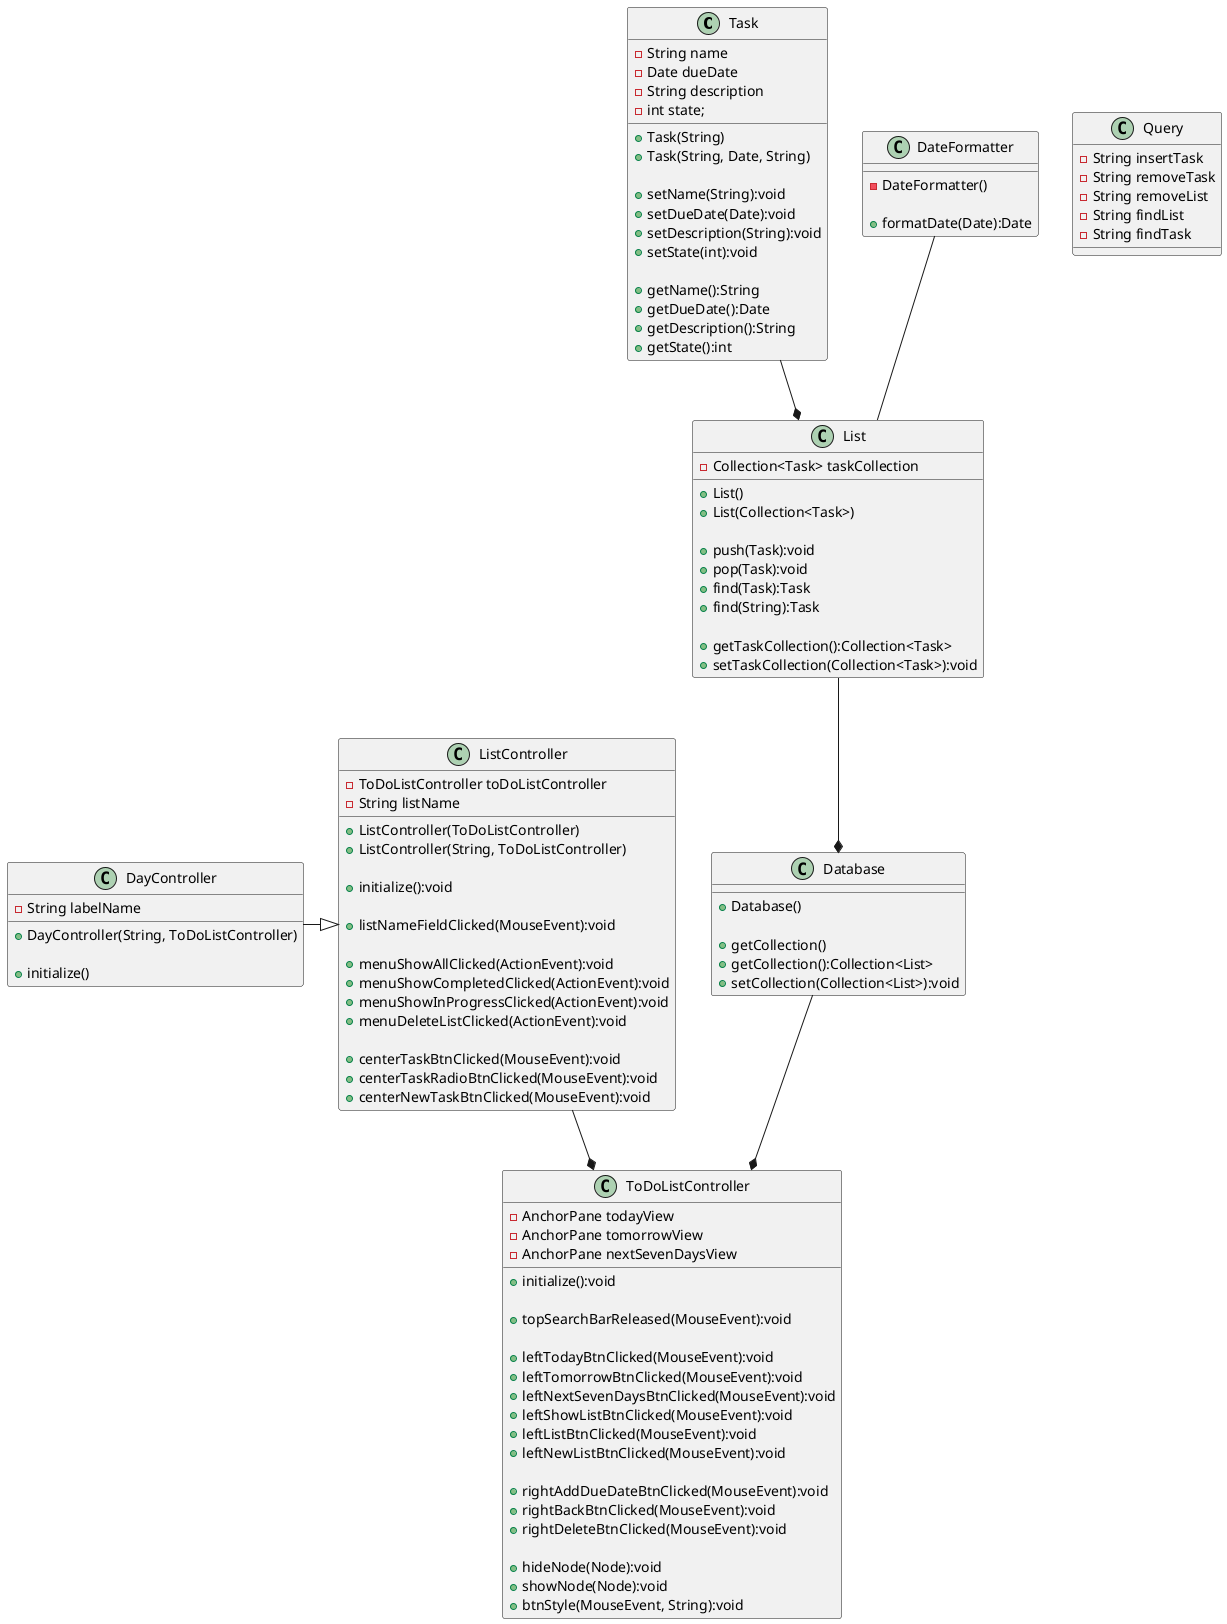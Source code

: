 @startuml
'https://plantuml.com/class-diagram

class Task {
    -String name
    -Date dueDate
    -String description
    -int state;

    +Task(String)
    +Task(String, Date, String)

    +setName(String):void
    +setDueDate(Date):void
    +setDescription(String):void
    +setState(int):void

    +getName():String
    +getDueDate():Date
    +getDescription():String
    +getState():int
}

class List {
    -Collection<Task> taskCollection

    +List()
    +List(Collection<Task>)

    +push(Task):void
    +pop(Task):void
    +find(Task):Task
    +find(String):Task

    +getTaskCollection():Collection<Task>
    +setTaskCollection(Collection<Task>):void
}

class DateFormatter {
    -DateFormatter()

    +formatDate(Date):Date
}

class ToDoListController {
    -AnchorPane todayView
    -AnchorPane tomorrowView
    -AnchorPane nextSevenDaysView

    +initialize():void

    +topSearchBarReleased(MouseEvent):void

    +leftTodayBtnClicked(MouseEvent):void
    +leftTomorrowBtnClicked(MouseEvent):void
    +leftNextSevenDaysBtnClicked(MouseEvent):void
    +leftShowListBtnClicked(MouseEvent):void
    +leftListBtnClicked(MouseEvent):void
    +leftNewListBtnClicked(MouseEvent):void

    +rightAddDueDateBtnClicked(MouseEvent):void
    +rightBackBtnClicked(MouseEvent):void
    +rightDeleteBtnClicked(MouseEvent):void

    +hideNode(Node):void
    +showNode(Node):void
    +btnStyle(MouseEvent, String):void
}

class ListController {
    -ToDoListController toDoListController
    -String listName

    +ListController(ToDoListController)
    +ListController(String, ToDoListController)

    +initialize():void

    +listNameFieldClicked(MouseEvent):void

    +menuShowAllClicked(ActionEvent):void
    +menuShowCompletedClicked(ActionEvent):void
    +menuShowInProgressClicked(ActionEvent):void
    +menuDeleteListClicked(ActionEvent):void

    +centerTaskBtnClicked(MouseEvent):void
    +centerTaskRadioBtnClicked(MouseEvent):void
    +centerNewTaskBtnClicked(MouseEvent):void

}

class DayController {
    -String labelName

    +DayController(String, ToDoListController)

    +initialize()
}

class Database {
    +Database()

    +getCollection()
    +getCollection():Collection<List>
    +setCollection(Collection<List>):void
}

class Query {
    -String insertTask
    -String removeTask
    -String removeList
    -String findList
    -String findTask
}

Database --* ToDoListController
List --* Database
DayController -|> ListController
ListController --* ToDoListController
Task --* List
DateFormatter -- List
@enduml